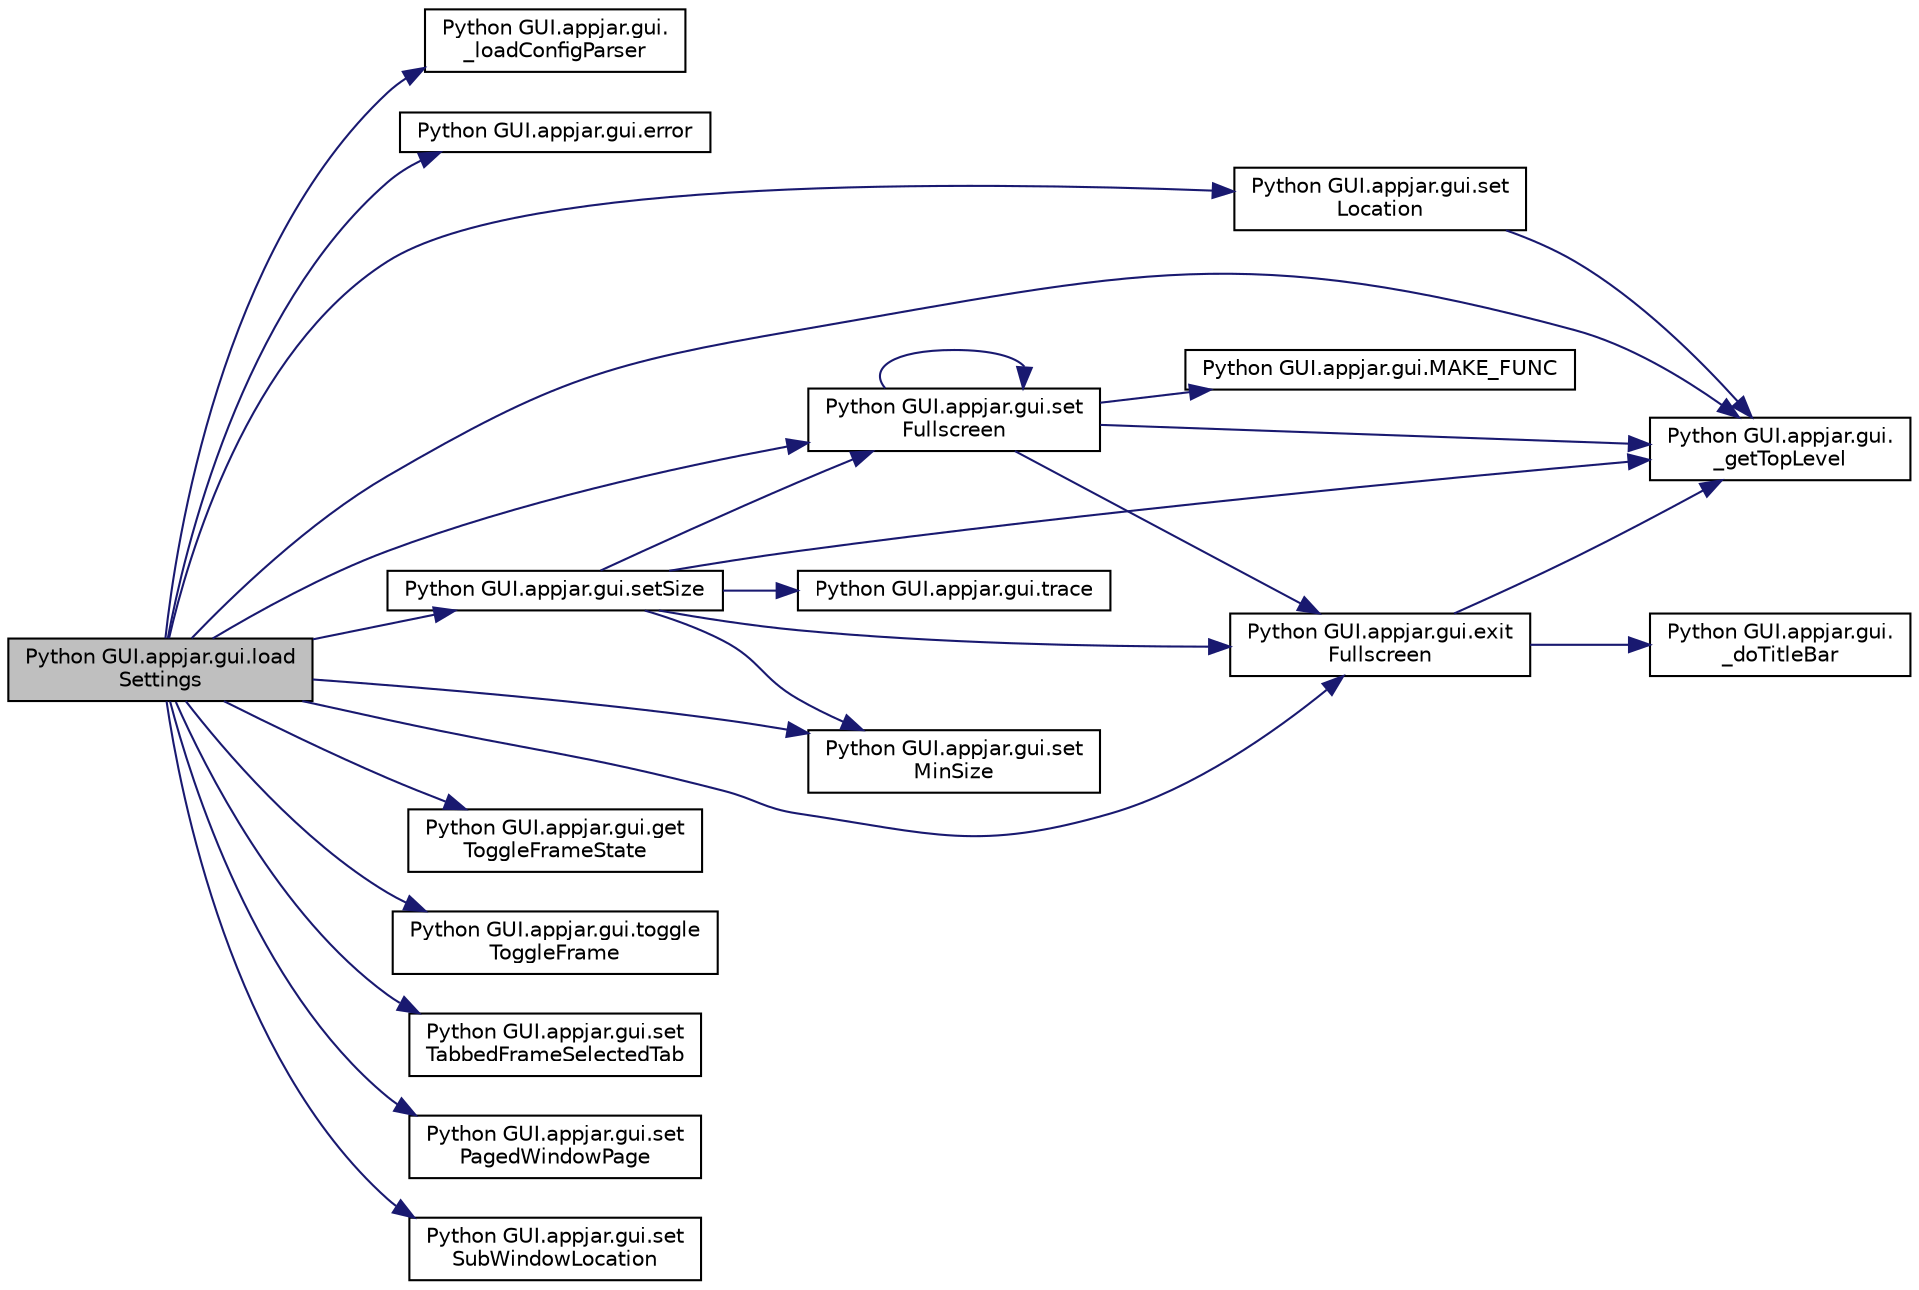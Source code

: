 digraph "Python GUI.appjar.gui.loadSettings"
{
  edge [fontname="Helvetica",fontsize="10",labelfontname="Helvetica",labelfontsize="10"];
  node [fontname="Helvetica",fontsize="10",shape=record];
  rankdir="LR";
  Node1519 [label="Python GUI.appjar.gui.load\lSettings",height=0.2,width=0.4,color="black", fillcolor="grey75", style="filled", fontcolor="black"];
  Node1519 -> Node1520 [color="midnightblue",fontsize="10",style="solid",fontname="Helvetica"];
  Node1520 [label="Python GUI.appjar.gui.\l_loadConfigParser",height=0.2,width=0.4,color="black", fillcolor="white", style="filled",URL="$class_python_01_g_u_i_1_1appjar_1_1gui.html#a18c798c89fa1d417d9d6c99ae51d7c80"];
  Node1519 -> Node1521 [color="midnightblue",fontsize="10",style="solid",fontname="Helvetica"];
  Node1521 [label="Python GUI.appjar.gui.error",height=0.2,width=0.4,color="black", fillcolor="white", style="filled",URL="$class_python_01_g_u_i_1_1appjar_1_1gui.html#af22f729601dae6a052666888083813af"];
  Node1519 -> Node1522 [color="midnightblue",fontsize="10",style="solid",fontname="Helvetica"];
  Node1522 [label="Python GUI.appjar.gui.setSize",height=0.2,width=0.4,color="black", fillcolor="white", style="filled",URL="$class_python_01_g_u_i_1_1appjar_1_1gui.html#afa752d5dda3f11949d4728c734e578ad",tooltip="FUNCTIONS for configuring GUI settings. "];
  Node1522 -> Node1523 [color="midnightblue",fontsize="10",style="solid",fontname="Helvetica"];
  Node1523 [label="Python GUI.appjar.gui.\l_getTopLevel",height=0.2,width=0.4,color="black", fillcolor="white", style="filled",URL="$class_python_01_g_u_i_1_1appjar_1_1gui.html#a931a365190d4c36c4de0d6e37d54bb8d"];
  Node1522 -> Node1524 [color="midnightblue",fontsize="10",style="solid",fontname="Helvetica"];
  Node1524 [label="Python GUI.appjar.gui.set\lFullscreen",height=0.2,width=0.4,color="black", fillcolor="white", style="filled",URL="$class_python_01_g_u_i_1_1appjar_1_1gui.html#ac2ffec41bdcd600a38e93bafdc369e55"];
  Node1524 -> Node1523 [color="midnightblue",fontsize="10",style="solid",fontname="Helvetica"];
  Node1524 -> Node1525 [color="midnightblue",fontsize="10",style="solid",fontname="Helvetica"];
  Node1525 [label="Python GUI.appjar.gui.MAKE_FUNC",height=0.2,width=0.4,color="black", fillcolor="white", style="filled",URL="$class_python_01_g_u_i_1_1appjar_1_1gui.html#a1d2c0d0a475441a8f9208204ef3227a6",tooltip="FUNCTION for managing commands. "];
  Node1524 -> Node1526 [color="midnightblue",fontsize="10",style="solid",fontname="Helvetica"];
  Node1526 [label="Python GUI.appjar.gui.exit\lFullscreen",height=0.2,width=0.4,color="black", fillcolor="white", style="filled",URL="$class_python_01_g_u_i_1_1appjar_1_1gui.html#a86eac6e52f61172ae977d450c4048733"];
  Node1526 -> Node1523 [color="midnightblue",fontsize="10",style="solid",fontname="Helvetica"];
  Node1526 -> Node1527 [color="midnightblue",fontsize="10",style="solid",fontname="Helvetica"];
  Node1527 [label="Python GUI.appjar.gui.\l_doTitleBar",height=0.2,width=0.4,color="black", fillcolor="white", style="filled",URL="$class_python_01_g_u_i_1_1appjar_1_1gui.html#aeb54c22e1ddb1a8e831d3131d6709d11"];
  Node1524 -> Node1524 [color="midnightblue",fontsize="10",style="solid",fontname="Helvetica"];
  Node1522 -> Node1528 [color="midnightblue",fontsize="10",style="solid",fontname="Helvetica"];
  Node1528 [label="Python GUI.appjar.gui.trace",height=0.2,width=0.4,color="black", fillcolor="white", style="filled",URL="$class_python_01_g_u_i_1_1appjar_1_1gui.html#a3e03bea05351523162ba28f136f1523c"];
  Node1522 -> Node1529 [color="midnightblue",fontsize="10",style="solid",fontname="Helvetica"];
  Node1529 [label="Python GUI.appjar.gui.set\lMinSize",height=0.2,width=0.4,color="black", fillcolor="white", style="filled",URL="$class_python_01_g_u_i_1_1appjar_1_1gui.html#ae14addd3d536efda511bd8a7be7be2cd"];
  Node1522 -> Node1526 [color="midnightblue",fontsize="10",style="solid",fontname="Helvetica"];
  Node1519 -> Node1530 [color="midnightblue",fontsize="10",style="solid",fontname="Helvetica"];
  Node1530 [label="Python GUI.appjar.gui.set\lLocation",height=0.2,width=0.4,color="black", fillcolor="white", style="filled",URL="$class_python_01_g_u_i_1_1appjar_1_1gui.html#a4fe68815735538ab1c8a9842660bf0a4"];
  Node1530 -> Node1523 [color="midnightblue",fontsize="10",style="solid",fontname="Helvetica"];
  Node1519 -> Node1524 [color="midnightblue",fontsize="10",style="solid",fontname="Helvetica"];
  Node1519 -> Node1526 [color="midnightblue",fontsize="10",style="solid",fontname="Helvetica"];
  Node1519 -> Node1523 [color="midnightblue",fontsize="10",style="solid",fontname="Helvetica"];
  Node1519 -> Node1531 [color="midnightblue",fontsize="10",style="solid",fontname="Helvetica"];
  Node1531 [label="Python GUI.appjar.gui.get\lToggleFrameState",height=0.2,width=0.4,color="black", fillcolor="white", style="filled",URL="$class_python_01_g_u_i_1_1appjar_1_1gui.html#a4da3456b9cf56e925d637e1dff484bee"];
  Node1519 -> Node1532 [color="midnightblue",fontsize="10",style="solid",fontname="Helvetica"];
  Node1532 [label="Python GUI.appjar.gui.toggle\lToggleFrame",height=0.2,width=0.4,color="black", fillcolor="white", style="filled",URL="$class_python_01_g_u_i_1_1appjar_1_1gui.html#a47829880ccccd91e47ec5d65c73dab70"];
  Node1519 -> Node1533 [color="midnightblue",fontsize="10",style="solid",fontname="Helvetica"];
  Node1533 [label="Python GUI.appjar.gui.set\lTabbedFrameSelectedTab",height=0.2,width=0.4,color="black", fillcolor="white", style="filled",URL="$class_python_01_g_u_i_1_1appjar_1_1gui.html#aefa6b23a471da8f716037346166baa8a"];
  Node1519 -> Node1534 [color="midnightblue",fontsize="10",style="solid",fontname="Helvetica"];
  Node1534 [label="Python GUI.appjar.gui.set\lPagedWindowPage",height=0.2,width=0.4,color="black", fillcolor="white", style="filled",URL="$class_python_01_g_u_i_1_1appjar_1_1gui.html#a881fdbba323f9d8b069fbe9161c3f5ac"];
  Node1519 -> Node1535 [color="midnightblue",fontsize="10",style="solid",fontname="Helvetica"];
  Node1535 [label="Python GUI.appjar.gui.set\lSubWindowLocation",height=0.2,width=0.4,color="black", fillcolor="white", style="filled",URL="$class_python_01_g_u_i_1_1appjar_1_1gui.html#aabeed24815e953d496f02a75eed25e3a"];
  Node1519 -> Node1529 [color="midnightblue",fontsize="10",style="solid",fontname="Helvetica"];
}
